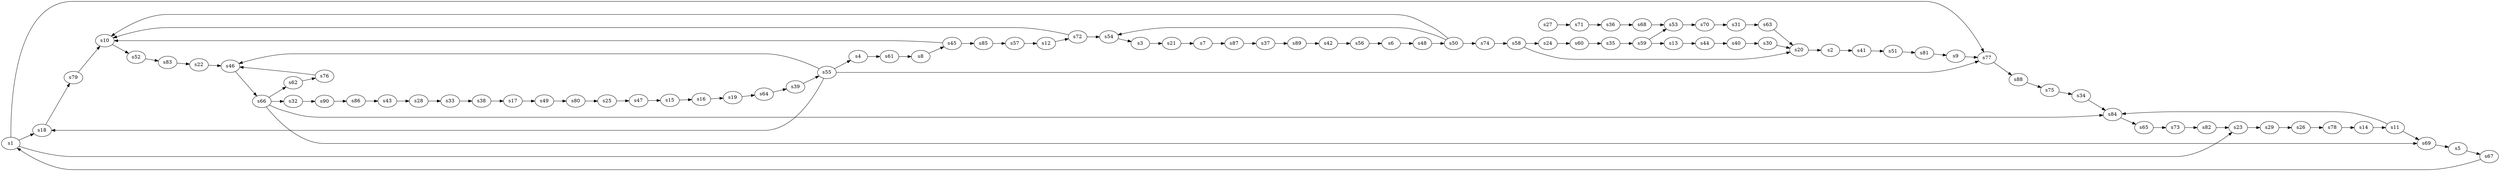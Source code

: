 digraph G {
rankdir=LR
s1;
s2;
s3;
s4;
s5;
s6;
s7;
s8;
s9;
s10;
s11;
s12;
s13;
s14;
s15;
s16;
s17;
s18;
s19;
s20;
s21;
s22;
s23;
s24;
s25;
s26;
s27;
s28;
s29;
s30;
s31;
s32;
s33;
s34;
s35;
s36;
s37;
s38;
s39;
s40;
s41;
s42;
s43;
s44;
s45;
s46;
s47;
s48;
s49;
s50;
s51;
s52;
s53;
s54;
s55;
s56;
s57;
s58;
s59;
s60;
s61;
s62;
s63;
s64;
s65;
s66;
s67;
s68;
s69;
s70;
s71;
s72;
s73;
s74;
s75;
s76;
s77;
s78;
s79;
s80;
s81;
s82;
s83;
s84;
s85;
s86;
s87;
s88;
s89;
s90;
s1 -> s18;
s1 -> s77;
s1 -> s23;
s2 -> s41;
s3 -> s21;
s4 -> s61;
s5 -> s67;
s6 -> s48;
s7 -> s87;
s8 -> s45;
s9 -> s77;
s10 -> s52;
s11 -> s69;
s11 -> s84;
s12 -> s72;
s13 -> s44;
s14 -> s11;
s15 -> s16;
s16 -> s19;
s17 -> s49;
s18 -> s79;
s19 -> s64;
s20 -> s2;
s21 -> s7;
s22 -> s46;
s23 -> s29;
s24 -> s60;
s25 -> s47;
s26 -> s78;
s27 -> s71;
s28 -> s33;
s29 -> s26;
s30 -> s20;
s31 -> s63;
s32 -> s90;
s33 -> s38;
s34 -> s84;
s35 -> s59;
s36 -> s68;
s37 -> s89;
s38 -> s17;
s39 -> s55;
s40 -> s30;
s41 -> s51;
s42 -> s56;
s43 -> s28;
s44 -> s40;
s45 -> s85;
s45 -> s10;
s46 -> s66;
s47 -> s15;
s48 -> s50;
s49 -> s80;
s50 -> s54;
s50 -> s74;
s50 -> s10;
s51 -> s81;
s52 -> s83;
s53 -> s70;
s54 -> s3;
s55 -> s46;
s55 -> s4;
s55 -> s18;
s55 -> s77;
s56 -> s6;
s57 -> s12;
s58 -> s24;
s58 -> s20;
s59 -> s53;
s59 -> s13;
s60 -> s35;
s61 -> s8;
s62 -> s76;
s63 -> s20;
s64 -> s39;
s65 -> s73;
s66 -> s32;
s66 -> s62;
s66 -> s69;
s66 -> s84;
s67 -> s1;
s68 -> s53;
s69 -> s5;
s70 -> s31;
s71 -> s36;
s72 -> s54;
s72 -> s10;
s73 -> s82;
s74 -> s58;
s75 -> s34;
s76 -> s46;
s77 -> s88;
s78 -> s14;
s79 -> s10;
s80 -> s25;
s81 -> s9;
s82 -> s23;
s83 -> s22;
s84 -> s65;
s85 -> s57;
s86 -> s43;
s87 -> s37;
s88 -> s75;
s89 -> s42;
s90 -> s86;
}

